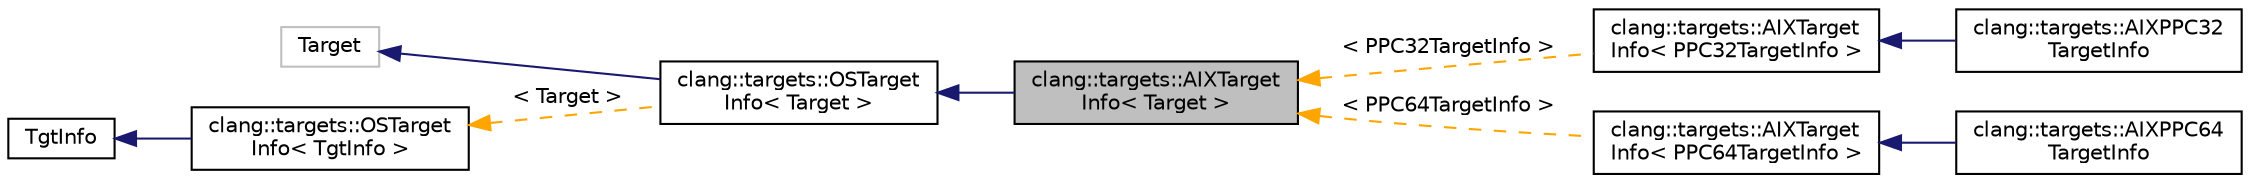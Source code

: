 digraph "clang::targets::AIXTargetInfo&lt; Target &gt;"
{
 // LATEX_PDF_SIZE
  bgcolor="transparent";
  edge [fontname="Helvetica",fontsize="10",labelfontname="Helvetica",labelfontsize="10"];
  node [fontname="Helvetica",fontsize="10",shape=record];
  rankdir="LR";
  Node1 [label="clang::targets::AIXTarget\lInfo\< Target \>",height=0.2,width=0.4,color="black", fillcolor="grey75", style="filled", fontcolor="black",tooltip=" "];
  Node2 -> Node1 [dir="back",color="midnightblue",fontsize="10",style="solid",fontname="Helvetica"];
  Node2 [label="clang::targets::OSTarget\lInfo\< Target \>",height=0.2,width=0.4,color="black",URL="$classclang_1_1targets_1_1OSTargetInfo.html",tooltip=" "];
  Node3 -> Node2 [dir="back",color="midnightblue",fontsize="10",style="solid",fontname="Helvetica"];
  Node3 [label="Target",height=0.2,width=0.4,color="grey75",tooltip=" "];
  Node4 -> Node2 [dir="back",color="orange",fontsize="10",style="dashed",label=" \< Target \>" ,fontname="Helvetica"];
  Node4 [label="clang::targets::OSTarget\lInfo\< TgtInfo \>",height=0.2,width=0.4,color="black",URL="$classclang_1_1targets_1_1OSTargetInfo.html",tooltip=" "];
  Node5 -> Node4 [dir="back",color="midnightblue",fontsize="10",style="solid",fontname="Helvetica"];
  Node5 [label="TgtInfo",height=0.2,width=0.4,color="black",URL="$classTgtInfo.html",tooltip=" "];
  Node1 -> Node6 [dir="back",color="orange",fontsize="10",style="dashed",label=" \< PPC32TargetInfo \>" ,fontname="Helvetica"];
  Node6 [label="clang::targets::AIXTarget\lInfo\< PPC32TargetInfo \>",height=0.2,width=0.4,color="black",URL="$classclang_1_1targets_1_1AIXTargetInfo.html",tooltip=" "];
  Node6 -> Node7 [dir="back",color="midnightblue",fontsize="10",style="solid",fontname="Helvetica"];
  Node7 [label="clang::targets::AIXPPC32\lTargetInfo",height=0.2,width=0.4,color="black",URL="$classclang_1_1targets_1_1AIXPPC32TargetInfo.html",tooltip=" "];
  Node1 -> Node8 [dir="back",color="orange",fontsize="10",style="dashed",label=" \< PPC64TargetInfo \>" ,fontname="Helvetica"];
  Node8 [label="clang::targets::AIXTarget\lInfo\< PPC64TargetInfo \>",height=0.2,width=0.4,color="black",URL="$classclang_1_1targets_1_1AIXTargetInfo.html",tooltip=" "];
  Node8 -> Node9 [dir="back",color="midnightblue",fontsize="10",style="solid",fontname="Helvetica"];
  Node9 [label="clang::targets::AIXPPC64\lTargetInfo",height=0.2,width=0.4,color="black",URL="$classclang_1_1targets_1_1AIXPPC64TargetInfo.html",tooltip=" "];
}
